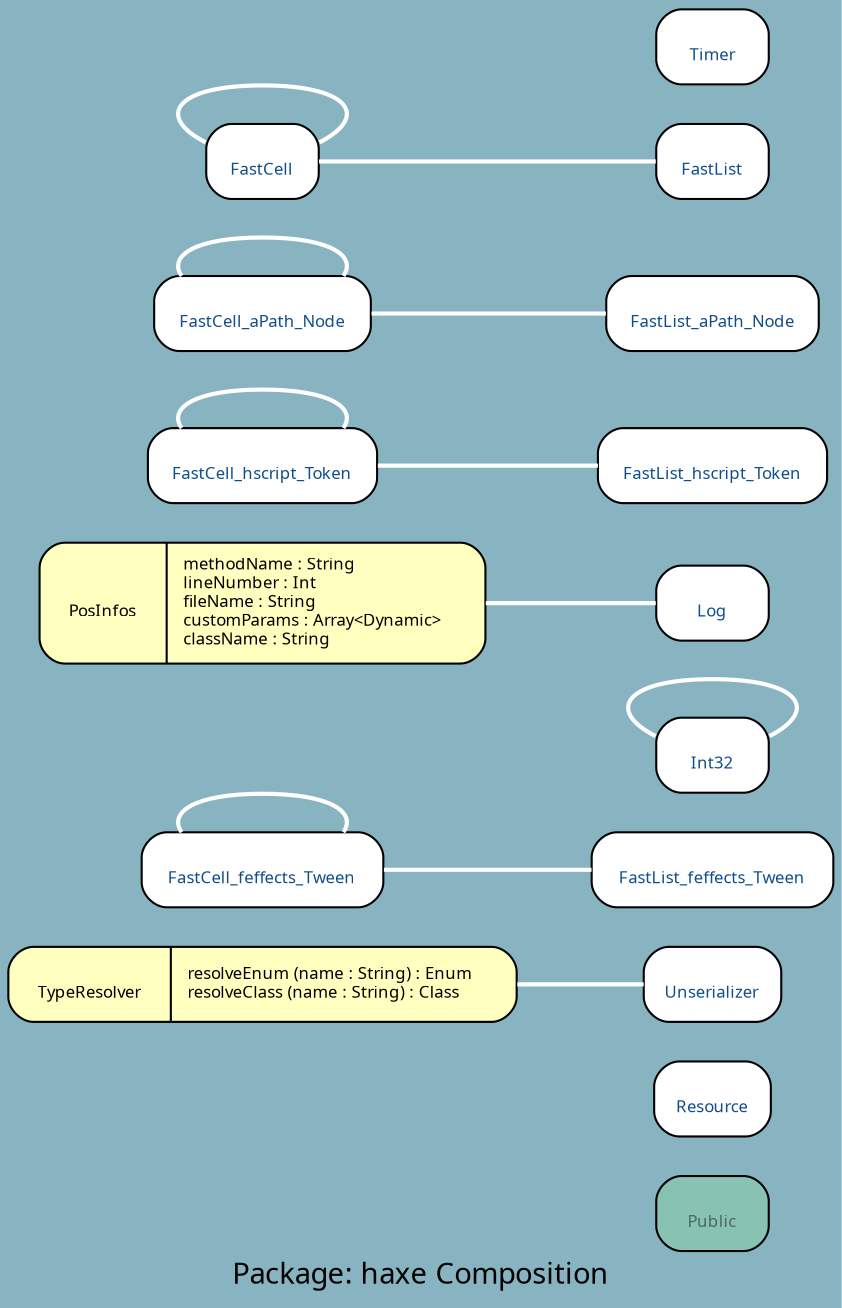 digraph uml {
	graph [label="Package: haxe Composition", ratio=compress, rankdir=RL, smoothing=avg_dist, overlap=false, fontname="DejaVu Sans Condenesed", fontsize=14, bgcolor="#88B3C1", fontcolor=black];
	node [label="\N", fontname="DejaVu Sans Condenesed", fontsize=8, shape=record, color=black, fontcolor=black];
	edge [fontname="DejaVu Sans Condenesed", fontsize=8, color=black, fontcolor=black];
	graph [lp="198,12",
		bb="0,0,396,612"];
	"haxe.Public" [label="{\nPublic}", fontcolor="#496962", style="rounded,filled", fillcolor="#88c2b3", URL="../types/haxe/Public.html", tooltip="\nPublic", pos="338,43", rects="311,25,365,61", width="0.75", height="0.50"];
	"haxe.Resource" [label="{\nResource}", fontcolor="#104E8B", style="rounded,filled", fillcolor=white, URL="../types/haxe/Resource.html", tooltip="\nResource", pos="338,97", rects="310,79,366,115", width="0.78", height="0.50"];
	"haxe.Unserializer" [label="{\nUnserializer}", fontcolor="#104E8B", style="rounded,filled", fillcolor=white, URL="../types/haxe/Unserializer.html", tooltip="\nUnserializer", pos="338,151", rects="305,133,371,169", width="0.92", height="0.50"];
	"haxe.TypeResolver" [label="{\nTypeResolver|resolveEnum (name : String) : Enum\lresolveClass (name : String) : Class\l}", style="rounded,filled", fillcolor="#ffffbf", pos="122,151", rects="0,133,72,169 72,133,244,169", width="3.39", height="0.50"];
	"haxe.FastCell_feffects_Tween" [label="{\nFastCell_feffects_Tween}", fontcolor="#104E8B", style="rounded,filled", fillcolor=white, URL="../types/haxe/FastCell_feffects_Tween.html", tooltip="\nFastCell_feffects_Tween", pos="122,205", rects="64,187,181,223", width="1.61", height="0.50"];
	"haxe.Int32" [label="{\nInt32}", fontcolor="#104E8B", style="rounded,filled", fillcolor=white, URL="../types/haxe/Int32.html", tooltip="\nInt32", pos="338,259", rects="311,241,365,277", width="0.75", height="0.50"];
	"haxe.PosInfos" [label="{\nPosInfos|methodName : String\llineNumber : Int\lfileName : String\lcustomParams : Array\<Dynamic\>\lclassName : String\l}", style="rounded,filled", fillcolor="#ffffbf", pos="122,331", rects="15,302,68,360 68,302,230,360", width="2.97", height="0.81"];
	"haxe.FastList_hscript_Token" [label="{\nFastList_hscript_Token}", fontcolor="#104E8B", style="rounded,filled", fillcolor=white, URL="../types/haxe/FastList_hscript_Token.html", tooltip="\nFastList_hscript_Token", pos="338,396", rects="283,378,394,414", width="1.53", height="0.50"];
	"haxe.FastCell_hscript_Token" [label="{\nFastCell_hscript_Token}", fontcolor="#104E8B", style="rounded,filled", fillcolor=white, URL="../types/haxe/FastCell_hscript_Token.html", tooltip="\nFastCell_hscript_Token", pos="122,396", rects="67,378,178,414", width="1.53", height="0.50"];
	"haxe.FastCell_aPath_Node" [label="{\nFastCell_aPath_Node}", fontcolor="#104E8B", style="rounded,filled", fillcolor=white, URL="../types/haxe/FastCell_aPath_Node.html", tooltip="\nFastCell_aPath_Node", pos="122,468", rects="70,450,174,486", width="1.44", height="0.50"];
	"haxe.FastList_aPath_Node" [label="{\nFastList_aPath_Node}", fontcolor="#104E8B", style="rounded,filled", fillcolor=white, URL="../types/haxe/FastList_aPath_Node.html", tooltip="\nFastList_aPath_Node", pos="338,468", rects="287,450,390,486", width="1.42", height="0.50"];
	"haxe.FastList_feffects_Tween" [label="{\nFastList_feffects_Tween}", fontcolor="#104E8B", style="rounded,filled", fillcolor=white, URL="../types/haxe/FastList_feffects_Tween.html", tooltip="\nFastList_feffects_Tween", pos="338,205", rects="280,187,396,223", width="1.61", height="0.50"];
	"haxe.Log" [label="{\nLog}", fontcolor="#104E8B", style="rounded,filled", fillcolor=white, URL="../types/haxe/Log.html", tooltip="\nLog", pos="338,331", rects="311,313,365,349", width="0.75", height="0.50"];
	"haxe.FastCell" [label="{\nFastCell}", fontcolor="#104E8B", style="rounded,filled", fillcolor=white, URL="../types/haxe/FastCell.html", tooltip="\nFastCell", pos="122,540", rects="95,522,149,558", width="0.75", height="0.50"];
	"haxe.FastList" [label="{\nFastList}", fontcolor="#104E8B", style="rounded,filled", fillcolor=white, URL="../types/haxe/FastList.html", tooltip="\nFastList", pos="338,540", rects="311,522,365,558", width="0.75", height="0.50"];
	"haxe.Timer" [label="{\nTimer}", fontcolor="#104E8B", style="rounded,filled", fillcolor=white, URL="../types/haxe/Timer.html", tooltip="\nTimer", pos="338,594", rects="311,576,365,612", width="0.75", height="0.50"];
	"haxe.Unserializer" -> "haxe.TypeResolver" [color=white, style=bold, arrowhead=none, arrowtail=diamond, arrowsize=1, pos="s,305,151 293,151 278,151 261,151 244,151"];
	"haxe.FastCell_feffects_Tween" -> "haxe.FastCell_feffects_Tween" [color=white, style=bold, arrowhead=none, arrowtail=diamond, arrowsize=1, pos="s,161,223 158,235 152,239 140,241 122,241 90,241 77,233 83,223"];
	"haxe.Int32" -> "haxe.Int32" [color=white, style=bold, arrowhead=none, arrowtail=diamond, arrowsize=1, pos="s,365,268 375,275 385,285 372,295 338,295 296,295 286,280 311,268"];
	"haxe.FastList_hscript_Token" -> "haxe.FastCell_hscript_Token" [color=white, style=bold, arrowhead=none, arrowtail=diamond, arrowsize=1, pos="s,283,396 271,396 241,396 206,396 178,396"];
	"haxe.FastCell_aPath_Node" -> "haxe.FastCell_aPath_Node" [color=white, style=bold, arrowhead=none, arrowtail=diamond, arrowsize=1, pos="s,161,486 158,498 152,502 140,504 122,504 90,504 77,496 83,486"];
	"haxe.FastList_aPath_Node" -> "haxe.FastCell_aPath_Node" [color=white, style=bold, arrowhead=none, arrowtail=diamond, arrowsize=1, pos="s,287,468 275,468 243,468 205,468 174,468"];
	"haxe.FastCell_hscript_Token" -> "haxe.FastCell_hscript_Token" [color=white, style=bold, arrowhead=none, arrowtail=diamond, arrowsize=1, pos="s,161,414 158,426 152,430 140,432 122,432 90,432 77,424 83,414"];
	"haxe.FastList_feffects_Tween" -> "haxe.FastCell_feffects_Tween" [color=white, style=bold, arrowhead=none, arrowtail=diamond, arrowsize=1, pos="s,280,205 268,205 240,205 208,205 181,205"];
	"haxe.Log" -> "haxe.PosInfos" [color=white, style=bold, arrowhead=none, arrowtail=diamond, arrowsize=1, pos="s,311,331 299,331 279,331 255,331 230,331"];
	"haxe.FastCell" -> "haxe.FastCell" [color=white, style=bold, arrowhead=none, arrowtail=diamond, arrowsize=1, pos="s,149,549 159,556 169,566 156,576 122,576 80,576 70,561 95,549"];
	"haxe.FastList" -> "haxe.FastCell" [color=white, style=bold, arrowhead=none, arrowtail=diamond, arrowsize=1, pos="s,311,540 299,540 256,540 187,540 149,540"];
}
